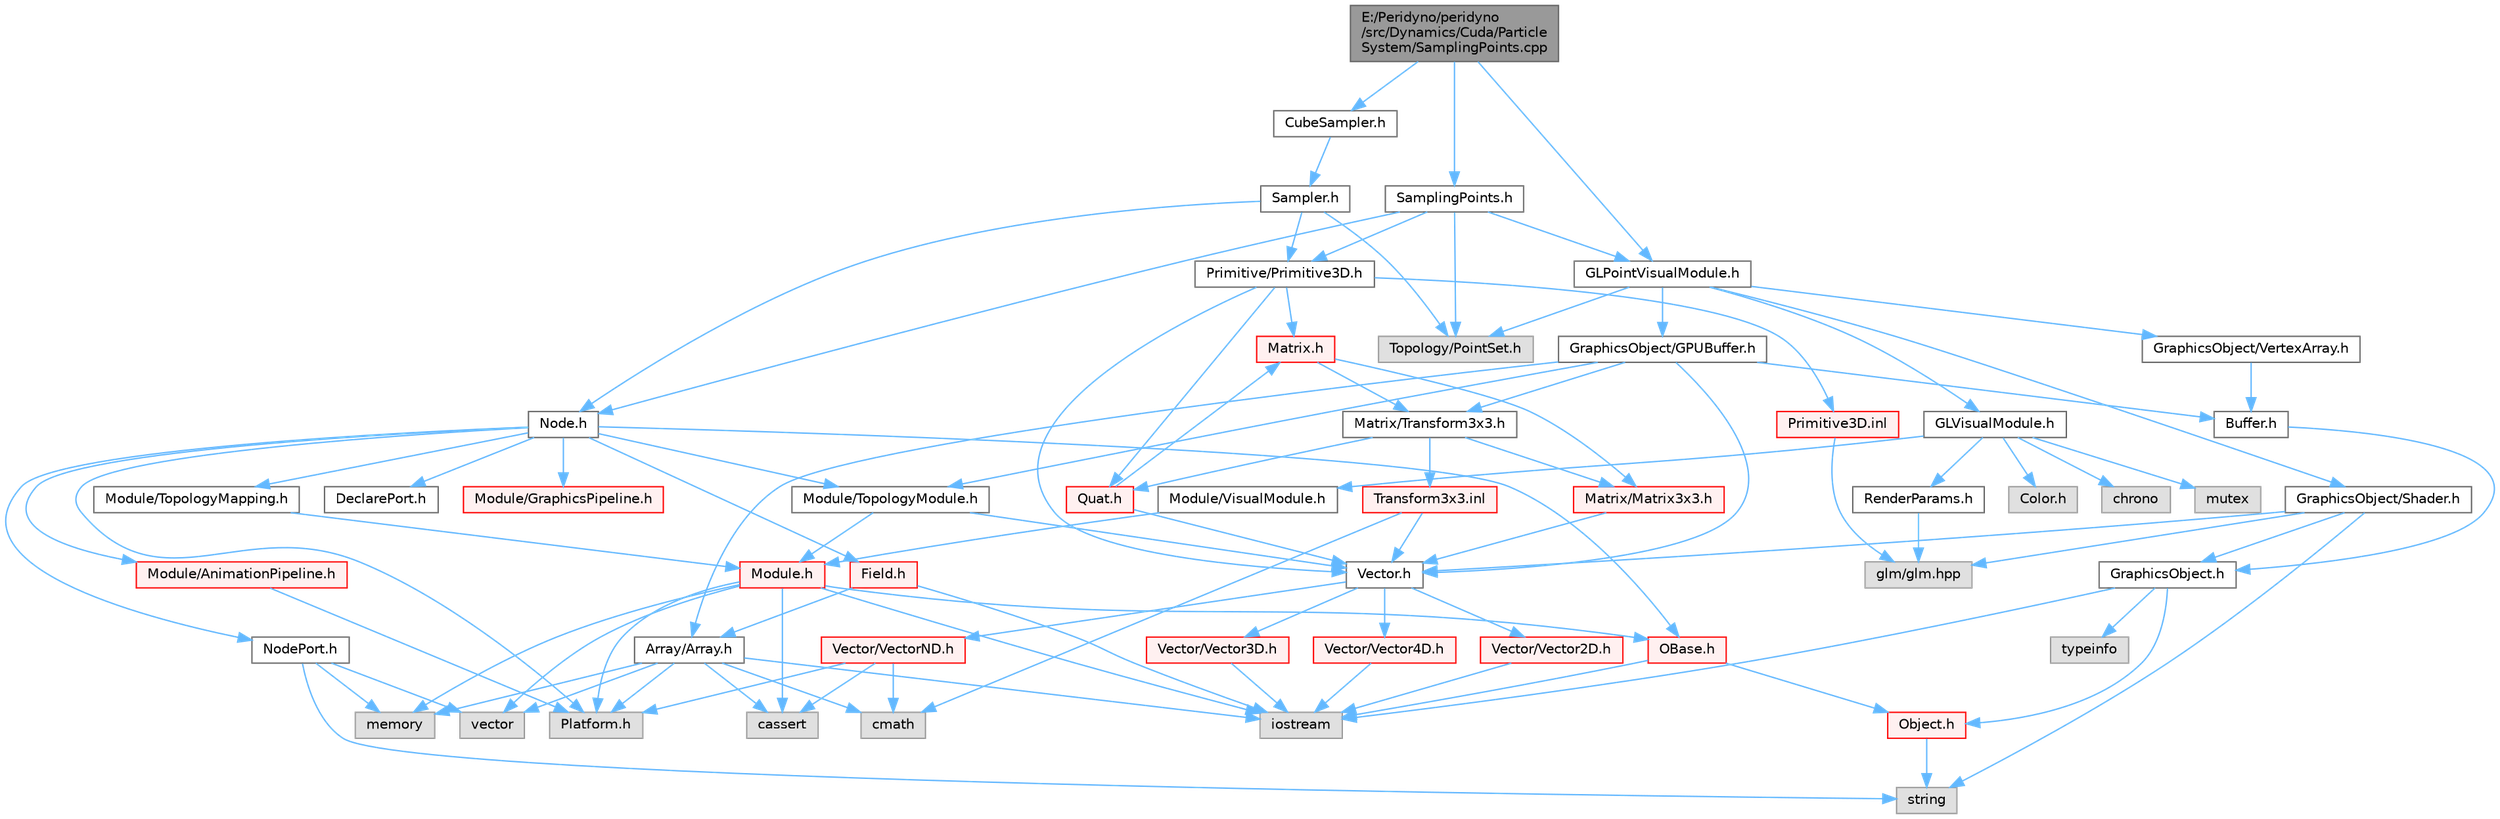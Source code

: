 digraph "E:/Peridyno/peridyno/src/Dynamics/Cuda/ParticleSystem/SamplingPoints.cpp"
{
 // LATEX_PDF_SIZE
  bgcolor="transparent";
  edge [fontname=Helvetica,fontsize=10,labelfontname=Helvetica,labelfontsize=10];
  node [fontname=Helvetica,fontsize=10,shape=box,height=0.2,width=0.4];
  Node1 [id="Node000001",label="E:/Peridyno/peridyno\l/src/Dynamics/Cuda/Particle\lSystem/SamplingPoints.cpp",height=0.2,width=0.4,color="gray40", fillcolor="grey60", style="filled", fontcolor="black",tooltip=" "];
  Node1 -> Node2 [id="edge1_Node000001_Node000002",color="steelblue1",style="solid",tooltip=" "];
  Node2 [id="Node000002",label="CubeSampler.h",height=0.2,width=0.4,color="grey40", fillcolor="white", style="filled",URL="$_cube_sampler_8h.html",tooltip=" "];
  Node2 -> Node3 [id="edge2_Node000002_Node000003",color="steelblue1",style="solid",tooltip=" "];
  Node3 [id="Node000003",label="Sampler.h",height=0.2,width=0.4,color="grey40", fillcolor="white", style="filled",URL="$_sampler_8h.html",tooltip=" "];
  Node3 -> Node4 [id="edge3_Node000003_Node000004",color="steelblue1",style="solid",tooltip=" "];
  Node4 [id="Node000004",label="Node.h",height=0.2,width=0.4,color="grey40", fillcolor="white", style="filled",URL="$_node_8h.html",tooltip=" "];
  Node4 -> Node5 [id="edge4_Node000004_Node000005",color="steelblue1",style="solid",tooltip=" "];
  Node5 [id="Node000005",label="OBase.h",height=0.2,width=0.4,color="red", fillcolor="#FFF0F0", style="filled",URL="$_o_base_8h.html",tooltip=" "];
  Node5 -> Node6 [id="edge5_Node000005_Node000006",color="steelblue1",style="solid",tooltip=" "];
  Node6 [id="Node000006",label="iostream",height=0.2,width=0.4,color="grey60", fillcolor="#E0E0E0", style="filled",tooltip=" "];
  Node5 -> Node14 [id="edge6_Node000005_Node000014",color="steelblue1",style="solid",tooltip=" "];
  Node14 [id="Node000014",label="Object.h",height=0.2,width=0.4,color="red", fillcolor="#FFF0F0", style="filled",URL="$_object_8h.html",tooltip=" "];
  Node14 -> Node11 [id="edge7_Node000014_Node000011",color="steelblue1",style="solid",tooltip=" "];
  Node11 [id="Node000011",label="string",height=0.2,width=0.4,color="grey60", fillcolor="#E0E0E0", style="filled",tooltip=" "];
  Node4 -> Node17 [id="edge8_Node000004_Node000017",color="steelblue1",style="solid",tooltip=" "];
  Node17 [id="Node000017",label="Field.h",height=0.2,width=0.4,color="red", fillcolor="#FFF0F0", style="filled",URL="$_field_8h.html",tooltip=" "];
  Node17 -> Node6 [id="edge9_Node000017_Node000006",color="steelblue1",style="solid",tooltip=" "];
  Node17 -> Node20 [id="edge10_Node000017_Node000020",color="steelblue1",style="solid",tooltip=" "];
  Node20 [id="Node000020",label="Array/Array.h",height=0.2,width=0.4,color="grey40", fillcolor="white", style="filled",URL="$_array_8h.html",tooltip=" "];
  Node20 -> Node8 [id="edge11_Node000020_Node000008",color="steelblue1",style="solid",tooltip=" "];
  Node8 [id="Node000008",label="Platform.h",height=0.2,width=0.4,color="grey60", fillcolor="#E0E0E0", style="filled",tooltip=" "];
  Node20 -> Node21 [id="edge12_Node000020_Node000021",color="steelblue1",style="solid",tooltip=" "];
  Node21 [id="Node000021",label="cassert",height=0.2,width=0.4,color="grey60", fillcolor="#E0E0E0", style="filled",tooltip=" "];
  Node20 -> Node22 [id="edge13_Node000020_Node000022",color="steelblue1",style="solid",tooltip=" "];
  Node22 [id="Node000022",label="vector",height=0.2,width=0.4,color="grey60", fillcolor="#E0E0E0", style="filled",tooltip=" "];
  Node20 -> Node6 [id="edge14_Node000020_Node000006",color="steelblue1",style="solid",tooltip=" "];
  Node20 -> Node23 [id="edge15_Node000020_Node000023",color="steelblue1",style="solid",tooltip=" "];
  Node23 [id="Node000023",label="memory",height=0.2,width=0.4,color="grey60", fillcolor="#E0E0E0", style="filled",tooltip=" "];
  Node20 -> Node24 [id="edge16_Node000020_Node000024",color="steelblue1",style="solid",tooltip=" "];
  Node24 [id="Node000024",label="cmath",height=0.2,width=0.4,color="grey60", fillcolor="#E0E0E0", style="filled",tooltip=" "];
  Node4 -> Node8 [id="edge17_Node000004_Node000008",color="steelblue1",style="solid",tooltip=" "];
  Node4 -> Node72 [id="edge18_Node000004_Node000072",color="steelblue1",style="solid",tooltip=" "];
  Node72 [id="Node000072",label="DeclarePort.h",height=0.2,width=0.4,color="grey40", fillcolor="white", style="filled",URL="$_declare_port_8h.html",tooltip=" "];
  Node4 -> Node73 [id="edge19_Node000004_Node000073",color="steelblue1",style="solid",tooltip=" "];
  Node73 [id="Node000073",label="NodePort.h",height=0.2,width=0.4,color="grey40", fillcolor="white", style="filled",URL="$_node_port_8h.html",tooltip=" "];
  Node73 -> Node11 [id="edge20_Node000073_Node000011",color="steelblue1",style="solid",tooltip=" "];
  Node73 -> Node22 [id="edge21_Node000073_Node000022",color="steelblue1",style="solid",tooltip=" "];
  Node73 -> Node23 [id="edge22_Node000073_Node000023",color="steelblue1",style="solid",tooltip=" "];
  Node4 -> Node74 [id="edge23_Node000004_Node000074",color="steelblue1",style="solid",tooltip=" "];
  Node74 [id="Node000074",label="Module/TopologyModule.h",height=0.2,width=0.4,color="grey40", fillcolor="white", style="filled",URL="$_topology_module_8h.html",tooltip=" "];
  Node74 -> Node32 [id="edge24_Node000074_Node000032",color="steelblue1",style="solid",tooltip=" "];
  Node32 [id="Node000032",label="Vector.h",height=0.2,width=0.4,color="grey40", fillcolor="white", style="filled",URL="$_vector_8h.html",tooltip=" "];
  Node32 -> Node33 [id="edge25_Node000032_Node000033",color="steelblue1",style="solid",tooltip=" "];
  Node33 [id="Node000033",label="Vector/Vector2D.h",height=0.2,width=0.4,color="red", fillcolor="#FFF0F0", style="filled",URL="$_vector2_d_8h.html",tooltip=" "];
  Node33 -> Node6 [id="edge26_Node000033_Node000006",color="steelblue1",style="solid",tooltip=" "];
  Node32 -> Node39 [id="edge27_Node000032_Node000039",color="steelblue1",style="solid",tooltip=" "];
  Node39 [id="Node000039",label="Vector/Vector3D.h",height=0.2,width=0.4,color="red", fillcolor="#FFF0F0", style="filled",URL="$_vector3_d_8h.html",tooltip=" "];
  Node39 -> Node6 [id="edge28_Node000039_Node000006",color="steelblue1",style="solid",tooltip=" "];
  Node32 -> Node42 [id="edge29_Node000032_Node000042",color="steelblue1",style="solid",tooltip=" "];
  Node42 [id="Node000042",label="Vector/Vector4D.h",height=0.2,width=0.4,color="red", fillcolor="#FFF0F0", style="filled",URL="$_vector4_d_8h.html",tooltip=" "];
  Node42 -> Node6 [id="edge30_Node000042_Node000006",color="steelblue1",style="solid",tooltip=" "];
  Node32 -> Node45 [id="edge31_Node000032_Node000045",color="steelblue1",style="solid",tooltip=" "];
  Node45 [id="Node000045",label="Vector/VectorND.h",height=0.2,width=0.4,color="red", fillcolor="#FFF0F0", style="filled",URL="$_vector_n_d_8h.html",tooltip=" "];
  Node45 -> Node24 [id="edge32_Node000045_Node000024",color="steelblue1",style="solid",tooltip=" "];
  Node45 -> Node21 [id="edge33_Node000045_Node000021",color="steelblue1",style="solid",tooltip=" "];
  Node45 -> Node8 [id="edge34_Node000045_Node000008",color="steelblue1",style="solid",tooltip=" "];
  Node74 -> Node75 [id="edge35_Node000074_Node000075",color="steelblue1",style="solid",tooltip=" "];
  Node75 [id="Node000075",label="Module.h",height=0.2,width=0.4,color="red", fillcolor="#FFF0F0", style="filled",URL="$_module_8h.html",tooltip=" "];
  Node75 -> Node8 [id="edge36_Node000075_Node000008",color="steelblue1",style="solid",tooltip=" "];
  Node75 -> Node23 [id="edge37_Node000075_Node000023",color="steelblue1",style="solid",tooltip=" "];
  Node75 -> Node22 [id="edge38_Node000075_Node000022",color="steelblue1",style="solid",tooltip=" "];
  Node75 -> Node21 [id="edge39_Node000075_Node000021",color="steelblue1",style="solid",tooltip=" "];
  Node75 -> Node6 [id="edge40_Node000075_Node000006",color="steelblue1",style="solid",tooltip=" "];
  Node75 -> Node5 [id="edge41_Node000075_Node000005",color="steelblue1",style="solid",tooltip=" "];
  Node4 -> Node94 [id="edge42_Node000004_Node000094",color="steelblue1",style="solid",tooltip=" "];
  Node94 [id="Node000094",label="Module/TopologyMapping.h",height=0.2,width=0.4,color="grey40", fillcolor="white", style="filled",URL="$_topology_mapping_8h.html",tooltip=" "];
  Node94 -> Node75 [id="edge43_Node000094_Node000075",color="steelblue1",style="solid",tooltip=" "];
  Node4 -> Node95 [id="edge44_Node000004_Node000095",color="steelblue1",style="solid",tooltip=" "];
  Node95 [id="Node000095",label="Module/AnimationPipeline.h",height=0.2,width=0.4,color="red", fillcolor="#FFF0F0", style="filled",URL="$_animation_pipeline_8h.html",tooltip=" "];
  Node95 -> Node8 [id="edge45_Node000095_Node000008",color="steelblue1",style="solid",tooltip=" "];
  Node4 -> Node97 [id="edge46_Node000004_Node000097",color="steelblue1",style="solid",tooltip=" "];
  Node97 [id="Node000097",label="Module/GraphicsPipeline.h",height=0.2,width=0.4,color="red", fillcolor="#FFF0F0", style="filled",URL="$_graphics_pipeline_8h.html",tooltip=" "];
  Node3 -> Node98 [id="edge47_Node000003_Node000098",color="steelblue1",style="solid",tooltip=" "];
  Node98 [id="Node000098",label="Primitive/Primitive3D.h",height=0.2,width=0.4,color="grey40", fillcolor="white", style="filled",URL="$_primitive3_d_8h.html",tooltip=" "];
  Node98 -> Node32 [id="edge48_Node000098_Node000032",color="steelblue1",style="solid",tooltip=" "];
  Node98 -> Node50 [id="edge49_Node000098_Node000050",color="steelblue1",style="solid",tooltip=" "];
  Node50 [id="Node000050",label="Matrix.h",height=0.2,width=0.4,color="red", fillcolor="#FFF0F0", style="filled",URL="$_matrix_8h.html",tooltip=" "];
  Node50 -> Node56 [id="edge50_Node000050_Node000056",color="steelblue1",style="solid",tooltip=" "];
  Node56 [id="Node000056",label="Matrix/Matrix3x3.h",height=0.2,width=0.4,color="red", fillcolor="#FFF0F0", style="filled",URL="$_matrix3x3_8h.html",tooltip=" "];
  Node56 -> Node32 [id="edge51_Node000056_Node000032",color="steelblue1",style="solid",tooltip=" "];
  Node50 -> Node62 [id="edge52_Node000050_Node000062",color="steelblue1",style="solid",tooltip=" "];
  Node62 [id="Node000062",label="Matrix/Transform3x3.h",height=0.2,width=0.4,color="grey40", fillcolor="white", style="filled",URL="$_transform3x3_8h.html",tooltip=" "];
  Node62 -> Node63 [id="edge53_Node000062_Node000063",color="steelblue1",style="solid",tooltip=" "];
  Node63 [id="Node000063",label="Quat.h",height=0.2,width=0.4,color="red", fillcolor="#FFF0F0", style="filled",URL="$_quat_8h.html",tooltip="Implementation of quaternion."];
  Node63 -> Node32 [id="edge54_Node000063_Node000032",color="steelblue1",style="solid",tooltip=" "];
  Node63 -> Node50 [id="edge55_Node000063_Node000050",color="steelblue1",style="solid",tooltip=" "];
  Node62 -> Node56 [id="edge56_Node000062_Node000056",color="steelblue1",style="solid",tooltip=" "];
  Node62 -> Node66 [id="edge57_Node000062_Node000066",color="steelblue1",style="solid",tooltip=" "];
  Node66 [id="Node000066",label="Transform3x3.inl",height=0.2,width=0.4,color="red", fillcolor="#FFF0F0", style="filled",URL="$_transform3x3_8inl.html",tooltip=" "];
  Node66 -> Node24 [id="edge58_Node000066_Node000024",color="steelblue1",style="solid",tooltip=" "];
  Node66 -> Node32 [id="edge59_Node000066_Node000032",color="steelblue1",style="solid",tooltip=" "];
  Node98 -> Node63 [id="edge60_Node000098_Node000063",color="steelblue1",style="solid",tooltip=" "];
  Node98 -> Node99 [id="edge61_Node000098_Node000099",color="steelblue1",style="solid",tooltip=" "];
  Node99 [id="Node000099",label="Primitive3D.inl",height=0.2,width=0.4,color="red", fillcolor="#FFF0F0", style="filled",URL="$_primitive3_d_8inl.html",tooltip=" "];
  Node99 -> Node67 [id="edge62_Node000099_Node000067",color="steelblue1",style="solid",tooltip=" "];
  Node67 [id="Node000067",label="glm/glm.hpp",height=0.2,width=0.4,color="grey60", fillcolor="#E0E0E0", style="filled",tooltip=" "];
  Node3 -> Node102 [id="edge63_Node000003_Node000102",color="steelblue1",style="solid",tooltip=" "];
  Node102 [id="Node000102",label="Topology/PointSet.h",height=0.2,width=0.4,color="grey60", fillcolor="#E0E0E0", style="filled",tooltip=" "];
  Node1 -> Node103 [id="edge64_Node000001_Node000103",color="steelblue1",style="solid",tooltip=" "];
  Node103 [id="Node000103",label="GLPointVisualModule.h",height=0.2,width=0.4,color="grey40", fillcolor="white", style="filled",URL="$_g_l_point_visual_module_8h.html",tooltip=" "];
  Node103 -> Node102 [id="edge65_Node000103_Node000102",color="steelblue1",style="solid",tooltip=" "];
  Node103 -> Node104 [id="edge66_Node000103_Node000104",color="steelblue1",style="solid",tooltip=" "];
  Node104 [id="Node000104",label="GLVisualModule.h",height=0.2,width=0.4,color="grey40", fillcolor="white", style="filled",URL="$_g_l_visual_module_8h.html",tooltip=" "];
  Node104 -> Node105 [id="edge67_Node000104_Node000105",color="steelblue1",style="solid",tooltip=" "];
  Node105 [id="Node000105",label="chrono",height=0.2,width=0.4,color="grey60", fillcolor="#E0E0E0", style="filled",tooltip=" "];
  Node104 -> Node77 [id="edge68_Node000104_Node000077",color="steelblue1",style="solid",tooltip=" "];
  Node77 [id="Node000077",label="mutex",height=0.2,width=0.4,color="grey60", fillcolor="#E0E0E0", style="filled",tooltip=" "];
  Node104 -> Node106 [id="edge69_Node000104_Node000106",color="steelblue1",style="solid",tooltip=" "];
  Node106 [id="Node000106",label="Module/VisualModule.h",height=0.2,width=0.4,color="grey40", fillcolor="white", style="filled",URL="$_visual_module_8h.html",tooltip=" "];
  Node106 -> Node75 [id="edge70_Node000106_Node000075",color="steelblue1",style="solid",tooltip=" "];
  Node104 -> Node107 [id="edge71_Node000104_Node000107",color="steelblue1",style="solid",tooltip=" "];
  Node107 [id="Node000107",label="Color.h",height=0.2,width=0.4,color="grey60", fillcolor="#E0E0E0", style="filled",tooltip=" "];
  Node104 -> Node108 [id="edge72_Node000104_Node000108",color="steelblue1",style="solid",tooltip=" "];
  Node108 [id="Node000108",label="RenderParams.h",height=0.2,width=0.4,color="grey40", fillcolor="white", style="filled",URL="$_render_params_8h.html",tooltip=" "];
  Node108 -> Node67 [id="edge73_Node000108_Node000067",color="steelblue1",style="solid",tooltip=" "];
  Node103 -> Node109 [id="edge74_Node000103_Node000109",color="steelblue1",style="solid",tooltip=" "];
  Node109 [id="Node000109",label="GraphicsObject/GPUBuffer.h",height=0.2,width=0.4,color="grey40", fillcolor="white", style="filled",URL="$_g_p_u_buffer_8h.html",tooltip=" "];
  Node109 -> Node110 [id="edge75_Node000109_Node000110",color="steelblue1",style="solid",tooltip=" "];
  Node110 [id="Node000110",label="Buffer.h",height=0.2,width=0.4,color="grey40", fillcolor="white", style="filled",URL="$_buffer_8h.html",tooltip=" "];
  Node110 -> Node111 [id="edge76_Node000110_Node000111",color="steelblue1",style="solid",tooltip=" "];
  Node111 [id="Node000111",label="GraphicsObject.h",height=0.2,width=0.4,color="grey40", fillcolor="white", style="filled",URL="$_graphics_object_8h.html",tooltip=" "];
  Node111 -> Node10 [id="edge77_Node000111_Node000010",color="steelblue1",style="solid",tooltip=" "];
  Node10 [id="Node000010",label="typeinfo",height=0.2,width=0.4,color="grey60", fillcolor="#E0E0E0", style="filled",tooltip=" "];
  Node111 -> Node6 [id="edge78_Node000111_Node000006",color="steelblue1",style="solid",tooltip=" "];
  Node111 -> Node14 [id="edge79_Node000111_Node000014",color="steelblue1",style="solid",tooltip=" "];
  Node109 -> Node20 [id="edge80_Node000109_Node000020",color="steelblue1",style="solid",tooltip=" "];
  Node109 -> Node32 [id="edge81_Node000109_Node000032",color="steelblue1",style="solid",tooltip=" "];
  Node109 -> Node62 [id="edge82_Node000109_Node000062",color="steelblue1",style="solid",tooltip=" "];
  Node109 -> Node74 [id="edge83_Node000109_Node000074",color="steelblue1",style="solid",tooltip=" "];
  Node103 -> Node112 [id="edge84_Node000103_Node000112",color="steelblue1",style="solid",tooltip=" "];
  Node112 [id="Node000112",label="GraphicsObject/VertexArray.h",height=0.2,width=0.4,color="grey40", fillcolor="white", style="filled",URL="$_vertex_array_8h.html",tooltip=" "];
  Node112 -> Node110 [id="edge85_Node000112_Node000110",color="steelblue1",style="solid",tooltip=" "];
  Node103 -> Node113 [id="edge86_Node000103_Node000113",color="steelblue1",style="solid",tooltip=" "];
  Node113 [id="Node000113",label="GraphicsObject/Shader.h",height=0.2,width=0.4,color="grey40", fillcolor="white", style="filled",URL="$_shader_8h.html",tooltip=" "];
  Node113 -> Node111 [id="edge87_Node000113_Node000111",color="steelblue1",style="solid",tooltip=" "];
  Node113 -> Node11 [id="edge88_Node000113_Node000011",color="steelblue1",style="solid",tooltip=" "];
  Node113 -> Node32 [id="edge89_Node000113_Node000032",color="steelblue1",style="solid",tooltip=" "];
  Node113 -> Node67 [id="edge90_Node000113_Node000067",color="steelblue1",style="solid",tooltip=" "];
  Node1 -> Node114 [id="edge91_Node000001_Node000114",color="steelblue1",style="solid",tooltip=" "];
  Node114 [id="Node000114",label="SamplingPoints.h",height=0.2,width=0.4,color="grey40", fillcolor="white", style="filled",URL="$_sampling_points_8h.html",tooltip=" "];
  Node114 -> Node4 [id="edge92_Node000114_Node000004",color="steelblue1",style="solid",tooltip=" "];
  Node114 -> Node98 [id="edge93_Node000114_Node000098",color="steelblue1",style="solid",tooltip=" "];
  Node114 -> Node102 [id="edge94_Node000114_Node000102",color="steelblue1",style="solid",tooltip=" "];
  Node114 -> Node103 [id="edge95_Node000114_Node000103",color="steelblue1",style="solid",tooltip=" "];
}
